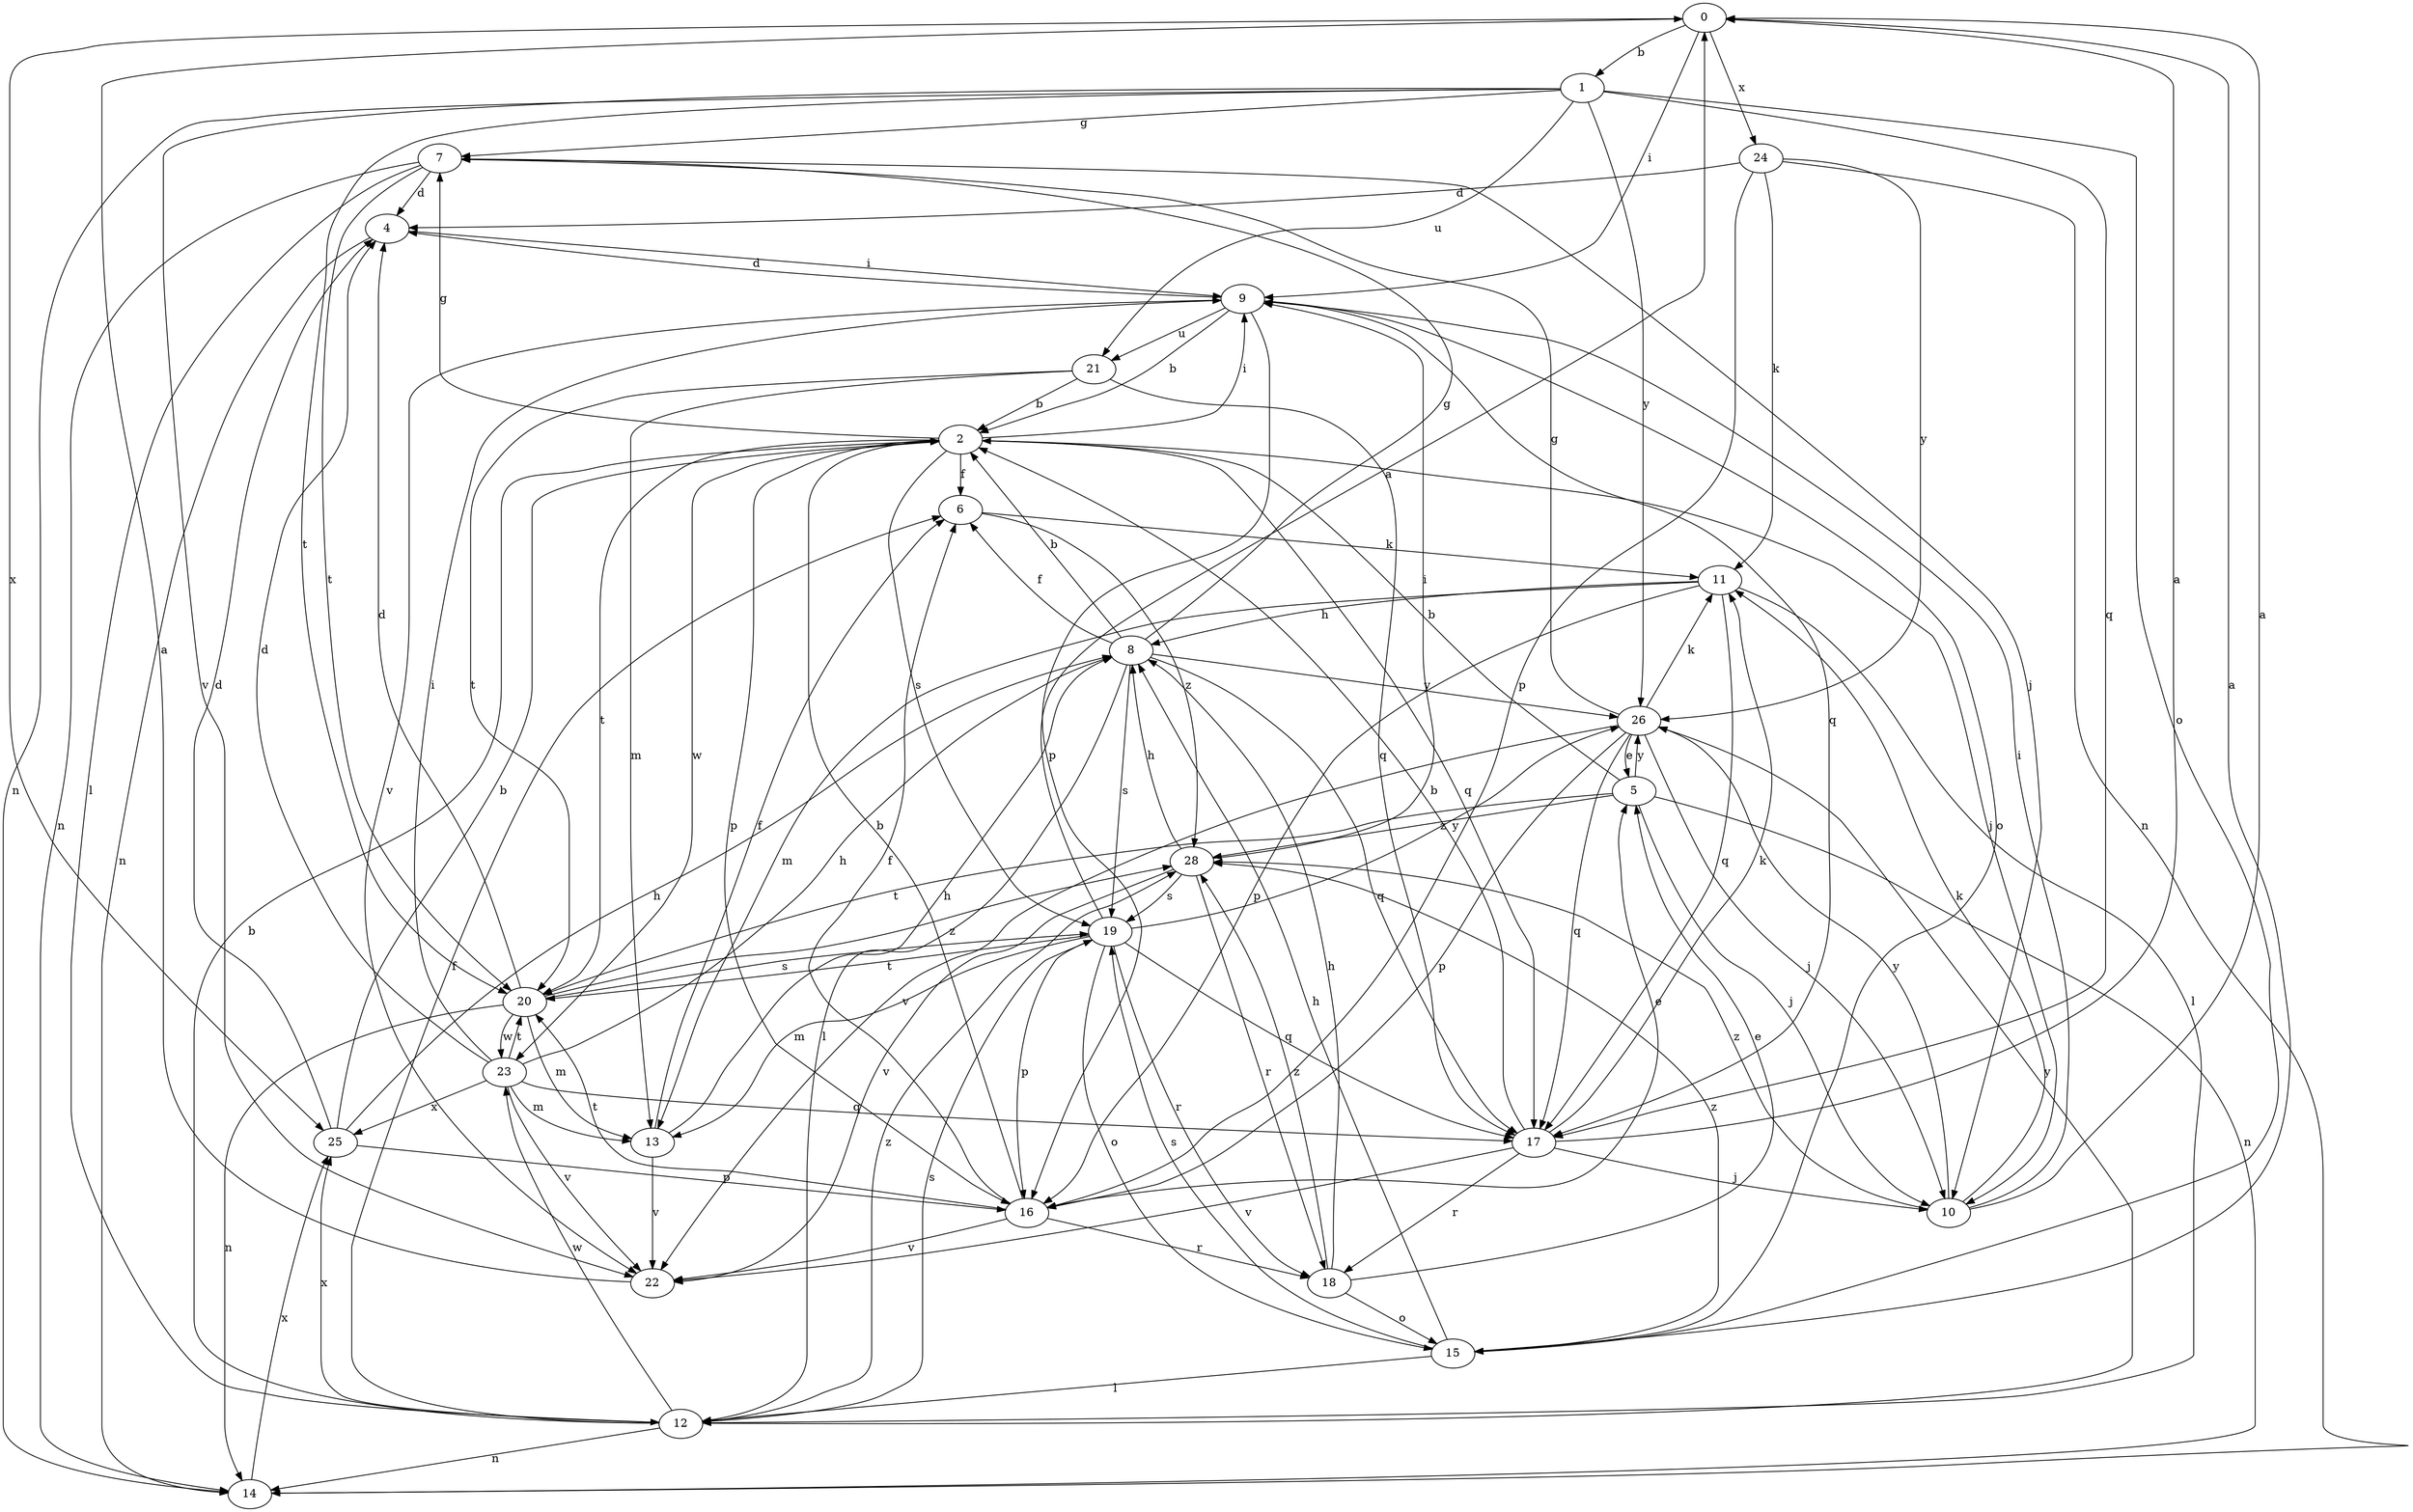 strict digraph  {
0;
1;
2;
4;
5;
6;
7;
8;
9;
10;
11;
12;
13;
14;
15;
16;
17;
18;
19;
20;
21;
22;
23;
24;
25;
26;
28;
0 -> 1  [label=b];
0 -> 9  [label=i];
0 -> 24  [label=x];
0 -> 25  [label=x];
1 -> 7  [label=g];
1 -> 14  [label=n];
1 -> 15  [label=o];
1 -> 17  [label=q];
1 -> 20  [label=t];
1 -> 21  [label=u];
1 -> 22  [label=v];
1 -> 26  [label=y];
2 -> 6  [label=f];
2 -> 7  [label=g];
2 -> 9  [label=i];
2 -> 10  [label=j];
2 -> 16  [label=p];
2 -> 17  [label=q];
2 -> 19  [label=s];
2 -> 20  [label=t];
2 -> 23  [label=w];
4 -> 9  [label=i];
4 -> 14  [label=n];
5 -> 2  [label=b];
5 -> 10  [label=j];
5 -> 14  [label=n];
5 -> 20  [label=t];
5 -> 26  [label=y];
5 -> 28  [label=z];
6 -> 11  [label=k];
6 -> 28  [label=z];
7 -> 4  [label=d];
7 -> 10  [label=j];
7 -> 12  [label=l];
7 -> 14  [label=n];
7 -> 20  [label=t];
8 -> 2  [label=b];
8 -> 6  [label=f];
8 -> 7  [label=g];
8 -> 12  [label=l];
8 -> 17  [label=q];
8 -> 19  [label=s];
8 -> 26  [label=y];
9 -> 2  [label=b];
9 -> 4  [label=d];
9 -> 15  [label=o];
9 -> 16  [label=p];
9 -> 17  [label=q];
9 -> 21  [label=u];
9 -> 22  [label=v];
10 -> 0  [label=a];
10 -> 9  [label=i];
10 -> 11  [label=k];
10 -> 26  [label=y];
10 -> 28  [label=z];
11 -> 8  [label=h];
11 -> 12  [label=l];
11 -> 13  [label=m];
11 -> 16  [label=p];
11 -> 17  [label=q];
12 -> 2  [label=b];
12 -> 6  [label=f];
12 -> 14  [label=n];
12 -> 19  [label=s];
12 -> 23  [label=w];
12 -> 25  [label=x];
12 -> 26  [label=y];
12 -> 28  [label=z];
13 -> 6  [label=f];
13 -> 8  [label=h];
13 -> 22  [label=v];
14 -> 25  [label=x];
15 -> 0  [label=a];
15 -> 8  [label=h];
15 -> 12  [label=l];
15 -> 19  [label=s];
15 -> 28  [label=z];
16 -> 2  [label=b];
16 -> 5  [label=e];
16 -> 6  [label=f];
16 -> 18  [label=r];
16 -> 20  [label=t];
16 -> 22  [label=v];
17 -> 0  [label=a];
17 -> 2  [label=b];
17 -> 10  [label=j];
17 -> 11  [label=k];
17 -> 18  [label=r];
17 -> 22  [label=v];
18 -> 5  [label=e];
18 -> 8  [label=h];
18 -> 15  [label=o];
18 -> 28  [label=z];
19 -> 0  [label=a];
19 -> 13  [label=m];
19 -> 15  [label=o];
19 -> 16  [label=p];
19 -> 17  [label=q];
19 -> 18  [label=r];
19 -> 20  [label=t];
19 -> 26  [label=y];
20 -> 4  [label=d];
20 -> 13  [label=m];
20 -> 14  [label=n];
20 -> 19  [label=s];
20 -> 23  [label=w];
20 -> 28  [label=z];
21 -> 2  [label=b];
21 -> 13  [label=m];
21 -> 17  [label=q];
21 -> 20  [label=t];
22 -> 0  [label=a];
23 -> 4  [label=d];
23 -> 8  [label=h];
23 -> 9  [label=i];
23 -> 13  [label=m];
23 -> 17  [label=q];
23 -> 20  [label=t];
23 -> 22  [label=v];
23 -> 25  [label=x];
24 -> 4  [label=d];
24 -> 11  [label=k];
24 -> 14  [label=n];
24 -> 16  [label=p];
24 -> 26  [label=y];
25 -> 2  [label=b];
25 -> 4  [label=d];
25 -> 8  [label=h];
25 -> 16  [label=p];
26 -> 5  [label=e];
26 -> 7  [label=g];
26 -> 10  [label=j];
26 -> 11  [label=k];
26 -> 16  [label=p];
26 -> 17  [label=q];
26 -> 22  [label=v];
28 -> 8  [label=h];
28 -> 9  [label=i];
28 -> 18  [label=r];
28 -> 19  [label=s];
28 -> 22  [label=v];
}
